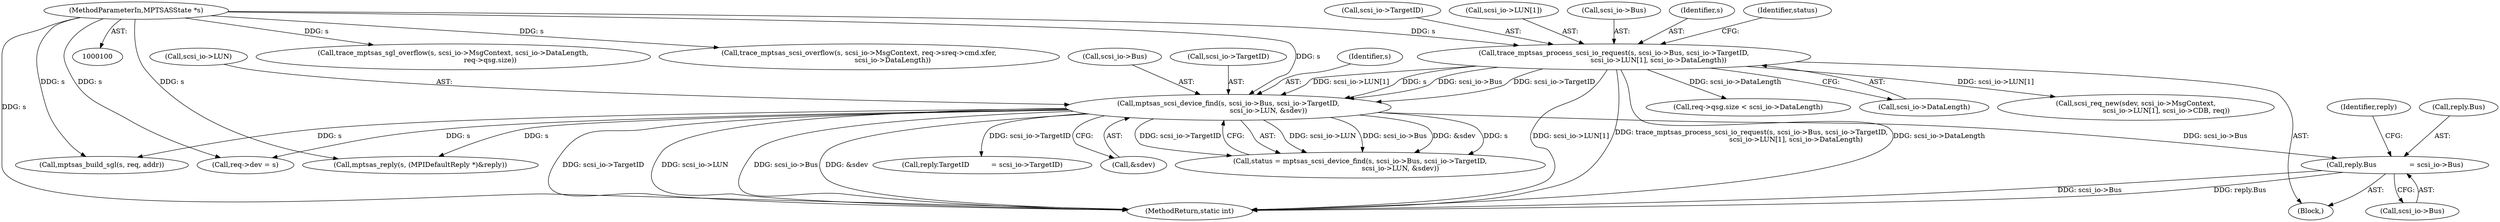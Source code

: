 digraph "0_qemu_670e56d3ed2918b3861d9216f2c0540d9e9ae0d5@pointer" {
"1000336" [label="(Call,reply.Bus               = scsi_io->Bus)"];
"1000129" [label="(Call,mptsas_scsi_device_find(s, scsi_io->Bus, scsi_io->TargetID,\n                                     scsi_io->LUN, &sdev))"];
"1000111" [label="(Call,trace_mptsas_process_scsi_io_request(s, scsi_io->Bus, scsi_io->TargetID,\n                                         scsi_io->LUN[1], scsi_io->DataLength))"];
"1000101" [label="(MethodParameterIn,MPTSASState *s)"];
"1000116" [label="(Call,scsi_io->TargetID)"];
"1000130" [label="(Identifier,s)"];
"1000111" [label="(Call,trace_mptsas_process_scsi_io_request(s, scsi_io->Bus, scsi_io->TargetID,\n                                         scsi_io->LUN[1], scsi_io->DataLength))"];
"1000101" [label="(MethodParameterIn,MPTSASState *s)"];
"1000392" [label="(Call,mptsas_reply(s, (MPIDefaultReply *)&reply))"];
"1000340" [label="(Call,scsi_io->Bus)"];
"1000180" [label="(Call,req->qsg.size < scsi_io->DataLength)"];
"1000127" [label="(Call,status = mptsas_scsi_device_find(s, scsi_io->Bus, scsi_io->TargetID,\n                                     scsi_io->LUN, &sdev))"];
"1000119" [label="(Call,scsi_io->LUN[1])"];
"1000124" [label="(Call,scsi_io->DataLength)"];
"1000113" [label="(Call,scsi_io->Bus)"];
"1000129" [label="(Call,mptsas_scsi_device_find(s, scsi_io->Bus, scsi_io->TargetID,\n                                     scsi_io->LUN, &sdev))"];
"1000190" [label="(Call,trace_mptsas_sgl_overflow(s, scsi_io->MsgContext, scsi_io->DataLength,\n                                  req->qsg.size))"];
"1000137" [label="(Call,scsi_io->LUN)"];
"1000131" [label="(Call,scsi_io->Bus)"];
"1000301" [label="(Call,trace_mptsas_scsi_overflow(s, scsi_io->MsgContext, req->sreq->cmd.xfer,\n                               scsi_io->DataLength))"];
"1000211" [label="(Call,scsi_req_new(sdev, scsi_io->MsgContext,\n                            scsi_io->LUN[1], scsi_io->CDB, req))"];
"1000345" [label="(Identifier,reply)"];
"1000112" [label="(Identifier,s)"];
"1000128" [label="(Identifier,status)"];
"1000400" [label="(MethodReturn,static int)"];
"1000336" [label="(Call,reply.Bus               = scsi_io->Bus)"];
"1000337" [label="(Call,reply.Bus)"];
"1000134" [label="(Call,scsi_io->TargetID)"];
"1000329" [label="(Call,reply.TargetID          = scsi_io->TargetID)"];
"1000171" [label="(Call,mptsas_build_sgl(s, req, addr))"];
"1000164" [label="(Call,req->dev = s)"];
"1000104" [label="(Block,)"];
"1000140" [label="(Call,&sdev)"];
"1000336" -> "1000104"  [label="AST: "];
"1000336" -> "1000340"  [label="CFG: "];
"1000337" -> "1000336"  [label="AST: "];
"1000340" -> "1000336"  [label="AST: "];
"1000345" -> "1000336"  [label="CFG: "];
"1000336" -> "1000400"  [label="DDG: scsi_io->Bus"];
"1000336" -> "1000400"  [label="DDG: reply.Bus"];
"1000129" -> "1000336"  [label="DDG: scsi_io->Bus"];
"1000129" -> "1000127"  [label="AST: "];
"1000129" -> "1000140"  [label="CFG: "];
"1000130" -> "1000129"  [label="AST: "];
"1000131" -> "1000129"  [label="AST: "];
"1000134" -> "1000129"  [label="AST: "];
"1000137" -> "1000129"  [label="AST: "];
"1000140" -> "1000129"  [label="AST: "];
"1000127" -> "1000129"  [label="CFG: "];
"1000129" -> "1000400"  [label="DDG: &sdev"];
"1000129" -> "1000400"  [label="DDG: scsi_io->TargetID"];
"1000129" -> "1000400"  [label="DDG: scsi_io->LUN"];
"1000129" -> "1000400"  [label="DDG: scsi_io->Bus"];
"1000129" -> "1000127"  [label="DDG: scsi_io->LUN"];
"1000129" -> "1000127"  [label="DDG: scsi_io->Bus"];
"1000129" -> "1000127"  [label="DDG: &sdev"];
"1000129" -> "1000127"  [label="DDG: s"];
"1000129" -> "1000127"  [label="DDG: scsi_io->TargetID"];
"1000111" -> "1000129"  [label="DDG: s"];
"1000111" -> "1000129"  [label="DDG: scsi_io->Bus"];
"1000111" -> "1000129"  [label="DDG: scsi_io->TargetID"];
"1000111" -> "1000129"  [label="DDG: scsi_io->LUN[1]"];
"1000101" -> "1000129"  [label="DDG: s"];
"1000129" -> "1000164"  [label="DDG: s"];
"1000129" -> "1000171"  [label="DDG: s"];
"1000129" -> "1000329"  [label="DDG: scsi_io->TargetID"];
"1000129" -> "1000392"  [label="DDG: s"];
"1000111" -> "1000104"  [label="AST: "];
"1000111" -> "1000124"  [label="CFG: "];
"1000112" -> "1000111"  [label="AST: "];
"1000113" -> "1000111"  [label="AST: "];
"1000116" -> "1000111"  [label="AST: "];
"1000119" -> "1000111"  [label="AST: "];
"1000124" -> "1000111"  [label="AST: "];
"1000128" -> "1000111"  [label="CFG: "];
"1000111" -> "1000400"  [label="DDG: scsi_io->LUN[1]"];
"1000111" -> "1000400"  [label="DDG: trace_mptsas_process_scsi_io_request(s, scsi_io->Bus, scsi_io->TargetID,\n                                         scsi_io->LUN[1], scsi_io->DataLength)"];
"1000111" -> "1000400"  [label="DDG: scsi_io->DataLength"];
"1000101" -> "1000111"  [label="DDG: s"];
"1000111" -> "1000180"  [label="DDG: scsi_io->DataLength"];
"1000111" -> "1000211"  [label="DDG: scsi_io->LUN[1]"];
"1000101" -> "1000100"  [label="AST: "];
"1000101" -> "1000400"  [label="DDG: s"];
"1000101" -> "1000164"  [label="DDG: s"];
"1000101" -> "1000171"  [label="DDG: s"];
"1000101" -> "1000190"  [label="DDG: s"];
"1000101" -> "1000301"  [label="DDG: s"];
"1000101" -> "1000392"  [label="DDG: s"];
}
